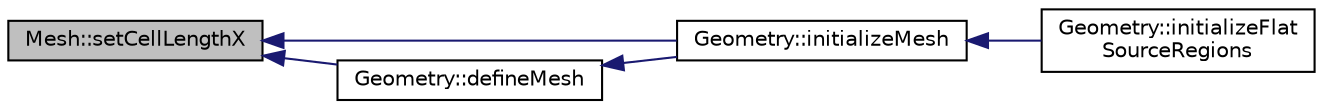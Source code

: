 digraph "Mesh::setCellLengthX"
{
  edge [fontname="Helvetica",fontsize="10",labelfontname="Helvetica",labelfontsize="10"];
  node [fontname="Helvetica",fontsize="10",shape=record];
  rankdir="LR";
  Node1 [label="Mesh::setCellLengthX",height=0.2,width=0.4,color="black", fillcolor="grey75", style="filled" fontcolor="black"];
  Node1 -> Node2 [dir="back",color="midnightblue",fontsize="10",style="solid",fontname="Helvetica"];
  Node2 [label="Geometry::initializeMesh",height=0.2,width=0.4,color="black", fillcolor="white", style="filled",URL="$classGeometry.html#a46c73fdec60562eeadfb92146754f01d",tooltip="This is a recursive method which makes a mesh for solving the Course Mesh Finite Difference (CMFD) di..."];
  Node2 -> Node3 [dir="back",color="midnightblue",fontsize="10",style="solid",fontname="Helvetica"];
  Node3 [label="Geometry::initializeFlat\lSourceRegions",height=0.2,width=0.4,color="black", fillcolor="white", style="filled",URL="$classGeometry.html#ad951597b0a94c3f4c43db865ae30218d",tooltip="Compute the number of flat source regions in the Geometry and initialize arrays for FSR IDs and maps..."];
  Node1 -> Node4 [dir="back",color="midnightblue",fontsize="10",style="solid",fontname="Helvetica"];
  Node4 [label="Geometry::defineMesh",height=0.2,width=0.4,color="black", fillcolor="white", style="filled",URL="$classGeometry.html#a953bddab7863827c6f93911647d3b7ab",tooltip="This is a recursive method which defines all the parameters of the the Mesh cell objects in a Mesh..."];
  Node4 -> Node2 [dir="back",color="midnightblue",fontsize="10",style="solid",fontname="Helvetica"];
}
